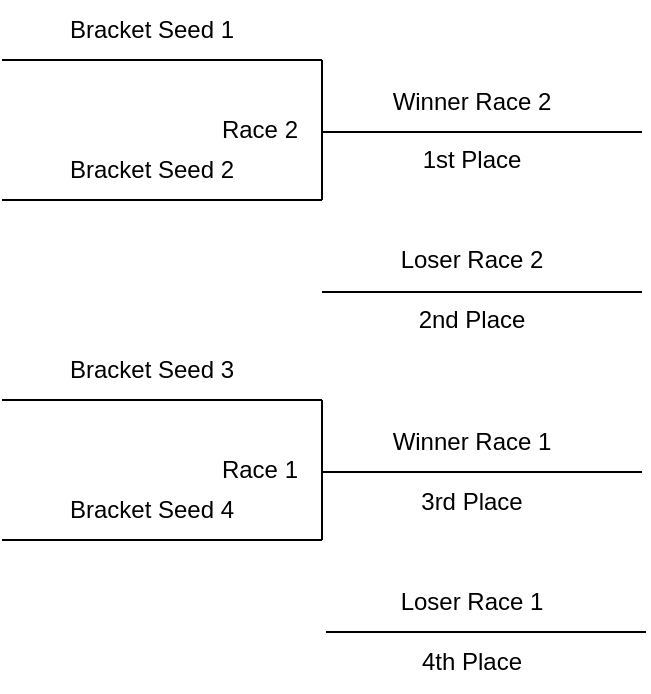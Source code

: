 <mxfile version="25.0.3">
  <diagram name="Page-1" id="gNxw8MddvVBNjZTbIHWo">
    <mxGraphModel dx="1206" dy="1239" grid="1" gridSize="10" guides="1" tooltips="1" connect="1" arrows="1" fold="1" page="1" pageScale="1" pageWidth="850" pageHeight="1100" math="0" shadow="0">
      <root>
        <mxCell id="0" />
        <mxCell id="1" parent="0" />
        <mxCell id="H3SU6zbXUFuWfZ92cG2d-8" value="" style="group" parent="1" vertex="1" connectable="0">
          <mxGeometry x="89" y="220" width="320" height="70" as="geometry" />
        </mxCell>
        <mxCell id="H3SU6zbXUFuWfZ92cG2d-1" value="" style="endArrow=none;html=1;rounded=0;" parent="H3SU6zbXUFuWfZ92cG2d-8" edge="1">
          <mxGeometry width="50" height="50" relative="1" as="geometry">
            <mxPoint as="sourcePoint" />
            <mxPoint x="160" as="targetPoint" />
          </mxGeometry>
        </mxCell>
        <mxCell id="H3SU6zbXUFuWfZ92cG2d-2" value="" style="endArrow=none;html=1;rounded=0;" parent="H3SU6zbXUFuWfZ92cG2d-8" edge="1">
          <mxGeometry width="50" height="50" relative="1" as="geometry">
            <mxPoint y="70" as="sourcePoint" />
            <mxPoint x="160" y="70" as="targetPoint" />
          </mxGeometry>
        </mxCell>
        <mxCell id="H3SU6zbXUFuWfZ92cG2d-3" value="" style="endArrow=none;html=1;rounded=0;" parent="H3SU6zbXUFuWfZ92cG2d-8" edge="1">
          <mxGeometry width="50" height="50" relative="1" as="geometry">
            <mxPoint x="160" y="70" as="sourcePoint" />
            <mxPoint x="160" as="targetPoint" />
          </mxGeometry>
        </mxCell>
        <mxCell id="H3SU6zbXUFuWfZ92cG2d-5" value="Race 2" style="text;html=1;align=right;verticalAlign=middle;whiteSpace=wrap;rounded=0;" parent="H3SU6zbXUFuWfZ92cG2d-8" vertex="1">
          <mxGeometry x="60" y="20" width="90" height="30" as="geometry" />
        </mxCell>
        <mxCell id="H3SU6zbXUFuWfZ92cG2d-7" value="" style="endArrow=none;html=1;rounded=0;" parent="H3SU6zbXUFuWfZ92cG2d-8" edge="1">
          <mxGeometry width="50" height="50" relative="1" as="geometry">
            <mxPoint x="160" y="36" as="sourcePoint" />
            <mxPoint x="320" y="36" as="targetPoint" />
          </mxGeometry>
        </mxCell>
        <mxCell id="H3SU6zbXUFuWfZ92cG2d-9" value="" style="group" parent="1" vertex="1" connectable="0">
          <mxGeometry x="89" y="390" width="320" height="70" as="geometry" />
        </mxCell>
        <mxCell id="H3SU6zbXUFuWfZ92cG2d-10" value="" style="endArrow=none;html=1;rounded=0;" parent="H3SU6zbXUFuWfZ92cG2d-9" edge="1">
          <mxGeometry width="50" height="50" relative="1" as="geometry">
            <mxPoint as="sourcePoint" />
            <mxPoint x="160" as="targetPoint" />
          </mxGeometry>
        </mxCell>
        <mxCell id="H3SU6zbXUFuWfZ92cG2d-11" value="" style="endArrow=none;html=1;rounded=0;" parent="H3SU6zbXUFuWfZ92cG2d-9" edge="1">
          <mxGeometry width="50" height="50" relative="1" as="geometry">
            <mxPoint y="70" as="sourcePoint" />
            <mxPoint x="160" y="70" as="targetPoint" />
          </mxGeometry>
        </mxCell>
        <mxCell id="H3SU6zbXUFuWfZ92cG2d-12" value="" style="endArrow=none;html=1;rounded=0;" parent="H3SU6zbXUFuWfZ92cG2d-9" edge="1">
          <mxGeometry width="50" height="50" relative="1" as="geometry">
            <mxPoint x="160" y="70" as="sourcePoint" />
            <mxPoint x="160" as="targetPoint" />
          </mxGeometry>
        </mxCell>
        <mxCell id="H3SU6zbXUFuWfZ92cG2d-13" value="Race 1" style="text;html=1;align=right;verticalAlign=middle;whiteSpace=wrap;rounded=0;" parent="H3SU6zbXUFuWfZ92cG2d-9" vertex="1">
          <mxGeometry x="60" y="20" width="90" height="30" as="geometry" />
        </mxCell>
        <mxCell id="H3SU6zbXUFuWfZ92cG2d-14" value="" style="endArrow=none;html=1;rounded=0;" parent="H3SU6zbXUFuWfZ92cG2d-9" edge="1">
          <mxGeometry width="50" height="50" relative="1" as="geometry">
            <mxPoint x="160" y="36" as="sourcePoint" />
            <mxPoint x="320" y="36" as="targetPoint" />
          </mxGeometry>
        </mxCell>
        <mxCell id="H3SU6zbXUFuWfZ92cG2d-25" value="" style="endArrow=none;html=1;rounded=0;" parent="1" edge="1">
          <mxGeometry width="50" height="50" relative="1" as="geometry">
            <mxPoint x="249" y="336" as="sourcePoint" />
            <mxPoint x="409" y="336" as="targetPoint" />
          </mxGeometry>
        </mxCell>
        <mxCell id="H3SU6zbXUFuWfZ92cG2d-26" value="" style="endArrow=none;html=1;rounded=0;" parent="1" edge="1">
          <mxGeometry width="50" height="50" relative="1" as="geometry">
            <mxPoint x="251" y="506" as="sourcePoint" />
            <mxPoint x="411" y="506" as="targetPoint" />
          </mxGeometry>
        </mxCell>
        <mxCell id="H3SU6zbXUFuWfZ92cG2d-28" value="2nd Place" style="text;html=1;align=center;verticalAlign=middle;whiteSpace=wrap;rounded=0;" parent="1" vertex="1">
          <mxGeometry x="279" y="335" width="90" height="30" as="geometry" />
        </mxCell>
        <mxCell id="H3SU6zbXUFuWfZ92cG2d-29" value="4th Place" style="text;html=1;align=center;verticalAlign=middle;whiteSpace=wrap;rounded=0;" parent="1" vertex="1">
          <mxGeometry x="279" y="506" width="90" height="30" as="geometry" />
        </mxCell>
        <mxCell id="H3SU6zbXUFuWfZ92cG2d-32" value="Loser Race 2" style="text;html=1;align=center;verticalAlign=middle;whiteSpace=wrap;rounded=0;" parent="1" vertex="1">
          <mxGeometry x="279" y="305" width="90" height="30" as="geometry" />
        </mxCell>
        <mxCell id="H3SU6zbXUFuWfZ92cG2d-33" value="Loser Race 1" style="text;html=1;align=center;verticalAlign=middle;whiteSpace=wrap;rounded=0;" parent="1" vertex="1">
          <mxGeometry x="279" y="476" width="90" height="30" as="geometry" />
        </mxCell>
        <mxCell id="H3SU6zbXUFuWfZ92cG2d-37" value="Winner Race 2" style="text;html=1;align=center;verticalAlign=middle;whiteSpace=wrap;rounded=0;" parent="1" vertex="1">
          <mxGeometry x="279" y="226" width="90" height="30" as="geometry" />
        </mxCell>
        <mxCell id="H3SU6zbXUFuWfZ92cG2d-38" value="Winner Race 1" style="text;html=1;align=center;verticalAlign=middle;whiteSpace=wrap;rounded=0;" parent="1" vertex="1">
          <mxGeometry x="279" y="396" width="90" height="30" as="geometry" />
        </mxCell>
        <mxCell id="H3SU6zbXUFuWfZ92cG2d-41" value="Bracket Seed 1" style="text;html=1;align=center;verticalAlign=middle;whiteSpace=wrap;rounded=0;" parent="1" vertex="1">
          <mxGeometry x="119" y="190" width="90" height="30" as="geometry" />
        </mxCell>
        <mxCell id="H3SU6zbXUFuWfZ92cG2d-42" value="Bracket Seed 2" style="text;html=1;align=center;verticalAlign=middle;whiteSpace=wrap;rounded=0;" parent="1" vertex="1">
          <mxGeometry x="119" y="260" width="90" height="30" as="geometry" />
        </mxCell>
        <mxCell id="H3SU6zbXUFuWfZ92cG2d-43" value="Bracket Seed 3" style="text;html=1;align=center;verticalAlign=middle;whiteSpace=wrap;rounded=0;" parent="1" vertex="1">
          <mxGeometry x="119" y="360" width="90" height="30" as="geometry" />
        </mxCell>
        <mxCell id="H3SU6zbXUFuWfZ92cG2d-44" value="Bracket Seed 4" style="text;html=1;align=center;verticalAlign=middle;whiteSpace=wrap;rounded=0;" parent="1" vertex="1">
          <mxGeometry x="119" y="430" width="90" height="30" as="geometry" />
        </mxCell>
        <mxCell id="oQO4sHj1wTvOAAxzs0Sq-1" value="1st Place" style="text;html=1;align=center;verticalAlign=middle;whiteSpace=wrap;rounded=0;" vertex="1" parent="1">
          <mxGeometry x="279" y="255" width="90" height="30" as="geometry" />
        </mxCell>
        <mxCell id="oQO4sHj1wTvOAAxzs0Sq-2" value="3rd Place" style="text;html=1;align=center;verticalAlign=middle;whiteSpace=wrap;rounded=0;" vertex="1" parent="1">
          <mxGeometry x="279" y="426" width="90" height="30" as="geometry" />
        </mxCell>
      </root>
    </mxGraphModel>
  </diagram>
</mxfile>
